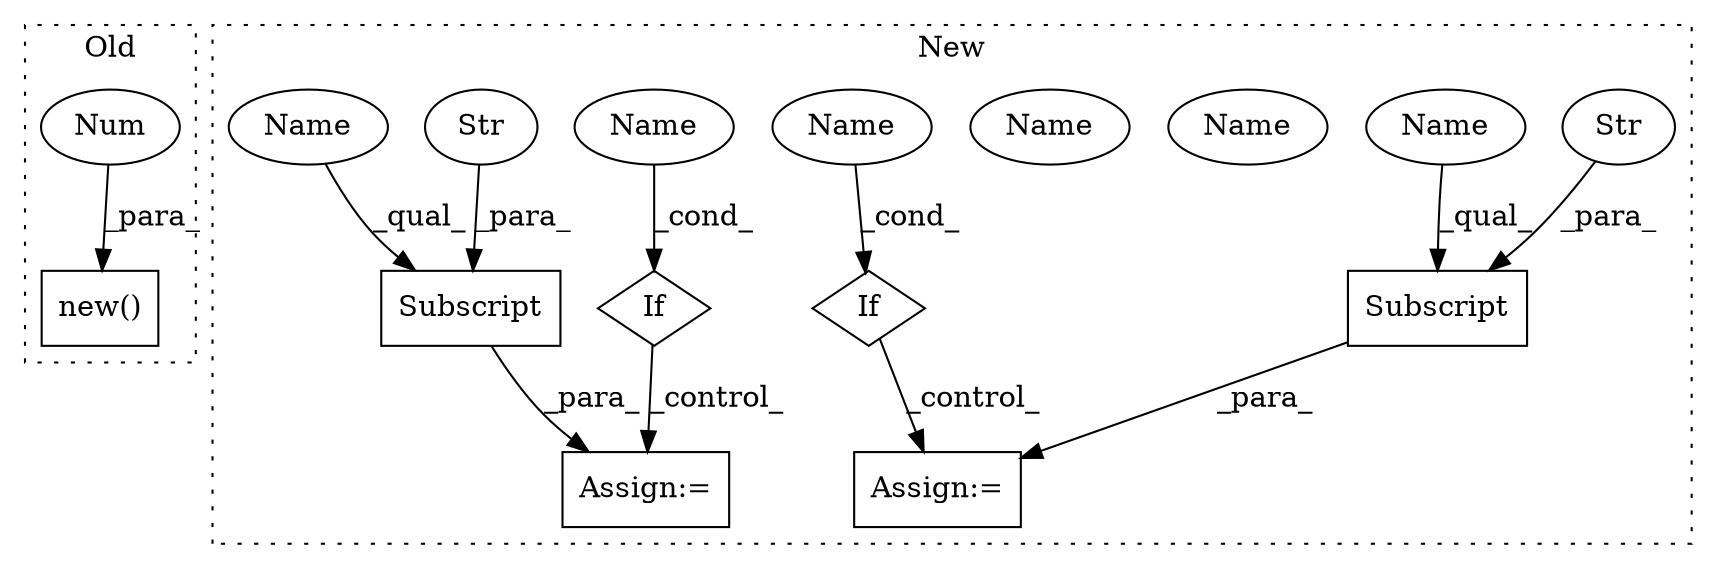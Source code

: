 digraph G {
subgraph cluster0 {
1 [label="new()" a="75" s="3813,3820" l="6,1" shape="box"];
6 [label="Num" a="76" s="3819" l="1" shape="ellipse"];
label = "Old";
style="dotted";
}
subgraph cluster1 {
2 [label="Subscript" a="63" s="4362,0" l="25,0" shape="box"];
3 [label="Subscript" a="63" s="4147,0" l="23,0" shape="box"];
4 [label="Str" a="66" s="4159" l="10" shape="ellipse"];
5 [label="Str" a="66" s="4374" l="12" shape="ellipse"];
7 [label="Assign:=" a="68" s="4359" l="3" shape="box"];
8 [label="If" a="96" s="4324,4336" l="3,22" shape="diamond"];
9 [label="If" a="96" s="4109,4121" l="3,22" shape="diamond"];
10 [label="Name" a="87" s="4112" l="9" shape="ellipse"];
11 [label="Assign:=" a="68" s="4144" l="3" shape="box"];
12 [label="Name" a="87" s="4327" l="9" shape="ellipse"];
13 [label="Name" a="87" s="4362" l="11" shape="ellipse"];
14 [label="Name" a="87" s="4147" l="11" shape="ellipse"];
15 [label="Name" a="87" s="4327" l="9" shape="ellipse"];
16 [label="Name" a="87" s="4112" l="9" shape="ellipse"];
label = "New";
style="dotted";
}
2 -> 7 [label="_para_"];
3 -> 11 [label="_para_"];
4 -> 3 [label="_para_"];
5 -> 2 [label="_para_"];
6 -> 1 [label="_para_"];
8 -> 7 [label="_control_"];
9 -> 11 [label="_control_"];
13 -> 2 [label="_qual_"];
14 -> 3 [label="_qual_"];
15 -> 8 [label="_cond_"];
16 -> 9 [label="_cond_"];
}